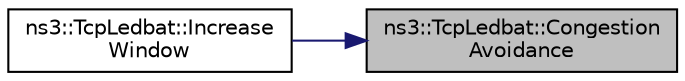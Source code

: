 digraph "ns3::TcpLedbat::CongestionAvoidance"
{
 // LATEX_PDF_SIZE
  edge [fontname="Helvetica",fontsize="10",labelfontname="Helvetica",labelfontsize="10"];
  node [fontname="Helvetica",fontsize="10",shape=record];
  rankdir="RL";
  Node1 [label="ns3::TcpLedbat::Congestion\lAvoidance",height=0.2,width=0.4,color="black", fillcolor="grey75", style="filled", fontcolor="black",tooltip="Reduce Congestion."];
  Node1 -> Node2 [dir="back",color="midnightblue",fontsize="10",style="solid",fontname="Helvetica"];
  Node2 [label="ns3::TcpLedbat::Increase\lWindow",height=0.2,width=0.4,color="black", fillcolor="white", style="filled",URL="$classns3_1_1_tcp_ledbat.html#a9baf3c7c8d5572c3cf7c4249a2833748",tooltip="Adjust cwnd following LEDBAT algorithm."];
}
